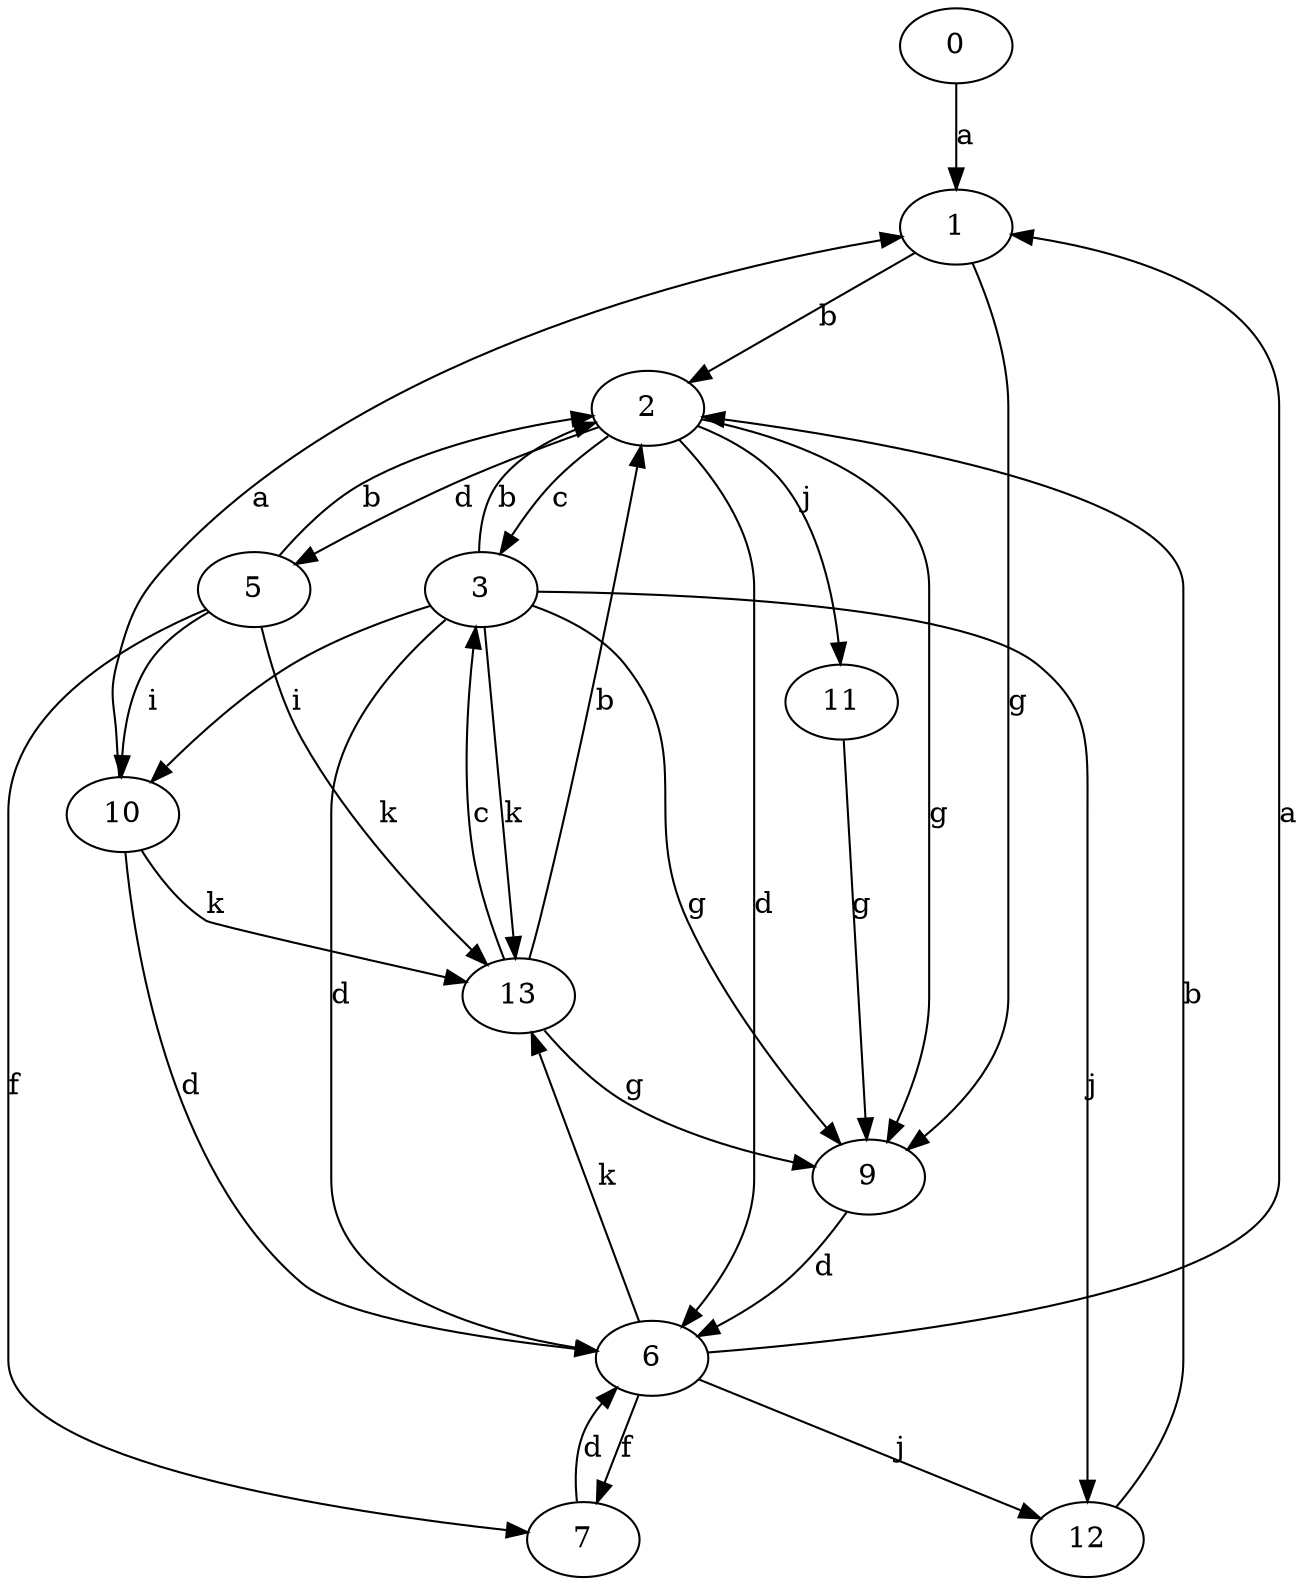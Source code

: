 strict digraph  {
0;
1;
2;
3;
5;
6;
7;
9;
10;
11;
12;
13;
0 -> 1  [label=a];
1 -> 2  [label=b];
1 -> 9  [label=g];
2 -> 3  [label=c];
2 -> 5  [label=d];
2 -> 6  [label=d];
2 -> 9  [label=g];
2 -> 11  [label=j];
3 -> 2  [label=b];
3 -> 6  [label=d];
3 -> 9  [label=g];
3 -> 10  [label=i];
3 -> 12  [label=j];
3 -> 13  [label=k];
5 -> 2  [label=b];
5 -> 7  [label=f];
5 -> 10  [label=i];
5 -> 13  [label=k];
6 -> 1  [label=a];
6 -> 7  [label=f];
6 -> 12  [label=j];
6 -> 13  [label=k];
7 -> 6  [label=d];
9 -> 6  [label=d];
10 -> 1  [label=a];
10 -> 6  [label=d];
10 -> 13  [label=k];
11 -> 9  [label=g];
12 -> 2  [label=b];
13 -> 2  [label=b];
13 -> 3  [label=c];
13 -> 9  [label=g];
}
